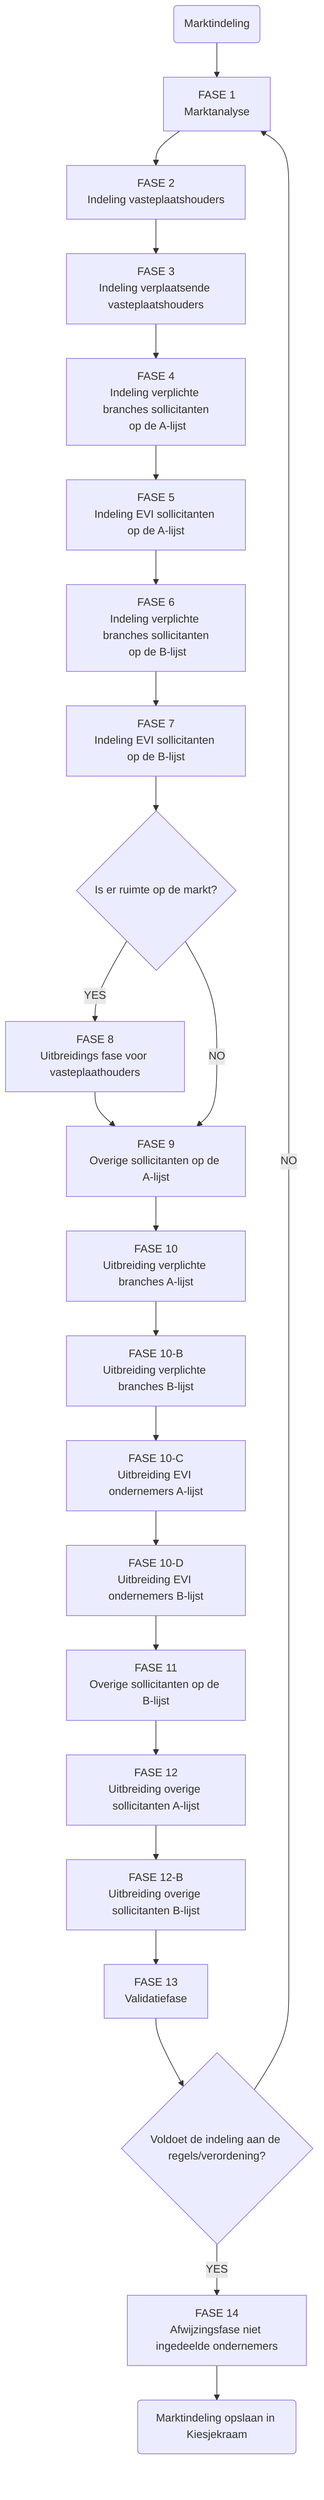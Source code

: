 graph TD
    A(Marktindeling)-->
    fase_1[FASE 1<br>Marktanalyse] -->
    fase_2[FASE 2<br>Indeling vasteplaatshouders] -->
    fase_3[FASE 3<br>Indeling verplaatsende vasteplaatshouders]-->
    fase_4[FASE 4<br>Indeling verplichte branches sollicitanten<br> op de A-lijst] -->
    fase_5[FASE 5<br>Indeling EVI sollicitanten op de A-lijst] -->
    fase_6[FASE 6<br>Indeling verplichte branches sollicitanten<br> op de B-lijst] -->
    fase_7[FASE 7<br>Indeling EVI sollicitanten op de B-lijst] -->
    has_space{Is er ruimte op de markt?}
    has_space --YES--> fase_8[FASE 8<br>Uitbreidings fase voor vasteplaathouders] --> fase_9
    has_space --NO--> fase_9[FASE 9<br>Overige sollicitanten op de A-lijst] --> 
    fase_10[FASE 10<br>Uitbreiding verplichte branches A-lijst] -->
    fase_10b[FASE 10-B<br>Uitbreiding verplichte branches B-lijst] -->
    fase_10c[FASE 10-C<br>Uitbreiding EVI ondernemers A-lijst] -->
    fase_10d[FASE 10-D<br>Uitbreiding EVI ondernemers B-lijst] -->
    fase_11[FASE 11<br>Overige sollicitanten op de B-lijst] -->
    fase_12[FASE 12<br>Uitbreiding overige sollicitanten A-lijst] -->
    fase_12b[FASE 12-B<br>Uitbreiding overige sollicitanten B-lijst] -->
    fase_13[FASE 13<br>Validatiefase] -->
    allocation_valid{Voldoet de indeling aan de regels/verordening?}
    allocation_valid --YES--> fase_14
    allocation_valid --NO--> fase_1
    fase_14[FASE 14<br>Afwijzingsfase niet ingedeelde ondernemers] -->
    x(Marktindeling opslaan in Kiesjekraam)